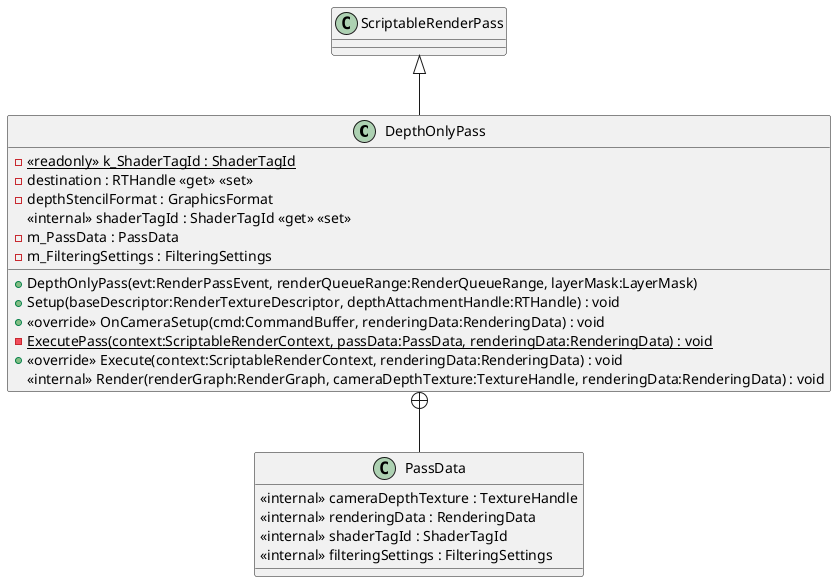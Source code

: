 @startuml
class DepthOnlyPass {
    - {static} <<readonly>> k_ShaderTagId : ShaderTagId
    - destination : RTHandle <<get>> <<set>>
    - depthStencilFormat : GraphicsFormat
    <<internal>> shaderTagId : ShaderTagId <<get>> <<set>>
    - m_PassData : PassData
    - m_FilteringSettings : FilteringSettings
    + DepthOnlyPass(evt:RenderPassEvent, renderQueueRange:RenderQueueRange, layerMask:LayerMask)
    + Setup(baseDescriptor:RenderTextureDescriptor, depthAttachmentHandle:RTHandle) : void
    + <<override>> OnCameraSetup(cmd:CommandBuffer, renderingData:RenderingData) : void
    - {static} ExecutePass(context:ScriptableRenderContext, passData:PassData, renderingData:RenderingData) : void
    + <<override>> Execute(context:ScriptableRenderContext, renderingData:RenderingData) : void
    <<internal>> Render(renderGraph:RenderGraph, cameraDepthTexture:TextureHandle, renderingData:RenderingData) : void
}
class PassData {
    <<internal>> cameraDepthTexture : TextureHandle
    <<internal>> renderingData : RenderingData
    <<internal>> shaderTagId : ShaderTagId
    <<internal>> filteringSettings : FilteringSettings
}
ScriptableRenderPass <|-- DepthOnlyPass
DepthOnlyPass +-- PassData
@enduml
